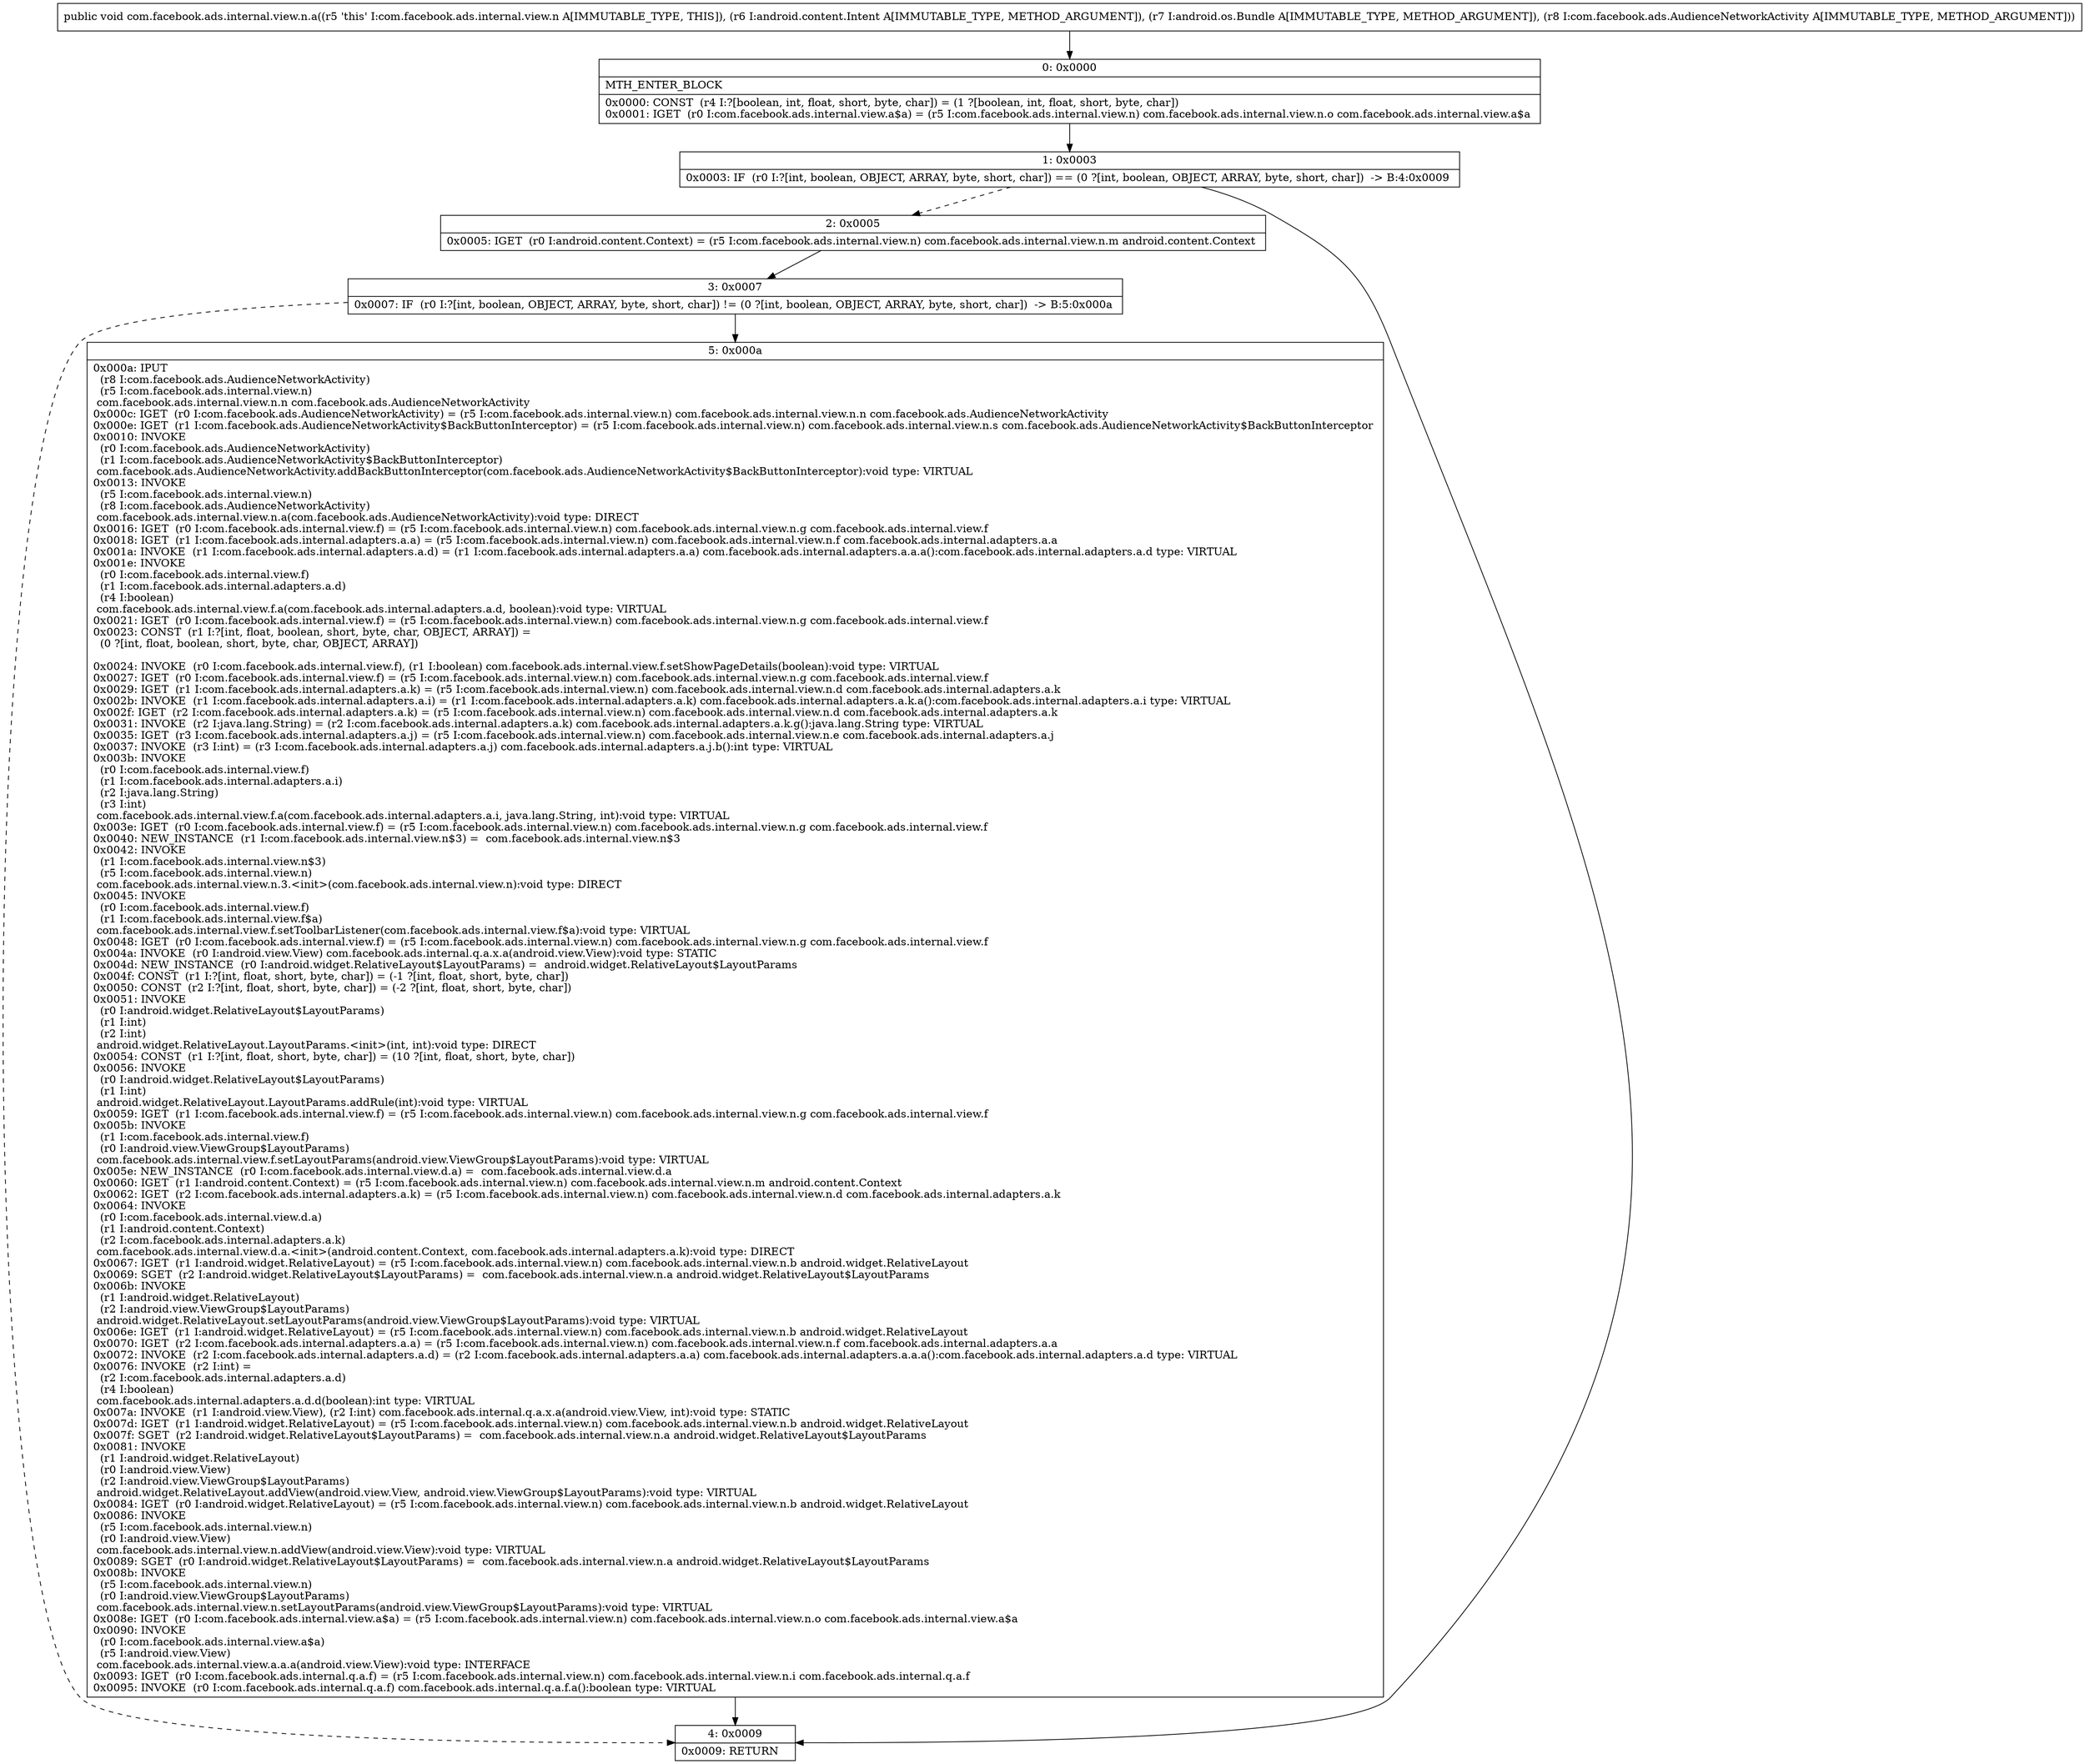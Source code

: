 digraph "CFG forcom.facebook.ads.internal.view.n.a(Landroid\/content\/Intent;Landroid\/os\/Bundle;Lcom\/facebook\/ads\/AudienceNetworkActivity;)V" {
Node_0 [shape=record,label="{0\:\ 0x0000|MTH_ENTER_BLOCK\l|0x0000: CONST  (r4 I:?[boolean, int, float, short, byte, char]) = (1 ?[boolean, int, float, short, byte, char]) \l0x0001: IGET  (r0 I:com.facebook.ads.internal.view.a$a) = (r5 I:com.facebook.ads.internal.view.n) com.facebook.ads.internal.view.n.o com.facebook.ads.internal.view.a$a \l}"];
Node_1 [shape=record,label="{1\:\ 0x0003|0x0003: IF  (r0 I:?[int, boolean, OBJECT, ARRAY, byte, short, char]) == (0 ?[int, boolean, OBJECT, ARRAY, byte, short, char])  \-\> B:4:0x0009 \l}"];
Node_2 [shape=record,label="{2\:\ 0x0005|0x0005: IGET  (r0 I:android.content.Context) = (r5 I:com.facebook.ads.internal.view.n) com.facebook.ads.internal.view.n.m android.content.Context \l}"];
Node_3 [shape=record,label="{3\:\ 0x0007|0x0007: IF  (r0 I:?[int, boolean, OBJECT, ARRAY, byte, short, char]) != (0 ?[int, boolean, OBJECT, ARRAY, byte, short, char])  \-\> B:5:0x000a \l}"];
Node_4 [shape=record,label="{4\:\ 0x0009|0x0009: RETURN   \l}"];
Node_5 [shape=record,label="{5\:\ 0x000a|0x000a: IPUT  \l  (r8 I:com.facebook.ads.AudienceNetworkActivity)\l  (r5 I:com.facebook.ads.internal.view.n)\l com.facebook.ads.internal.view.n.n com.facebook.ads.AudienceNetworkActivity \l0x000c: IGET  (r0 I:com.facebook.ads.AudienceNetworkActivity) = (r5 I:com.facebook.ads.internal.view.n) com.facebook.ads.internal.view.n.n com.facebook.ads.AudienceNetworkActivity \l0x000e: IGET  (r1 I:com.facebook.ads.AudienceNetworkActivity$BackButtonInterceptor) = (r5 I:com.facebook.ads.internal.view.n) com.facebook.ads.internal.view.n.s com.facebook.ads.AudienceNetworkActivity$BackButtonInterceptor \l0x0010: INVOKE  \l  (r0 I:com.facebook.ads.AudienceNetworkActivity)\l  (r1 I:com.facebook.ads.AudienceNetworkActivity$BackButtonInterceptor)\l com.facebook.ads.AudienceNetworkActivity.addBackButtonInterceptor(com.facebook.ads.AudienceNetworkActivity$BackButtonInterceptor):void type: VIRTUAL \l0x0013: INVOKE  \l  (r5 I:com.facebook.ads.internal.view.n)\l  (r8 I:com.facebook.ads.AudienceNetworkActivity)\l com.facebook.ads.internal.view.n.a(com.facebook.ads.AudienceNetworkActivity):void type: DIRECT \l0x0016: IGET  (r0 I:com.facebook.ads.internal.view.f) = (r5 I:com.facebook.ads.internal.view.n) com.facebook.ads.internal.view.n.g com.facebook.ads.internal.view.f \l0x0018: IGET  (r1 I:com.facebook.ads.internal.adapters.a.a) = (r5 I:com.facebook.ads.internal.view.n) com.facebook.ads.internal.view.n.f com.facebook.ads.internal.adapters.a.a \l0x001a: INVOKE  (r1 I:com.facebook.ads.internal.adapters.a.d) = (r1 I:com.facebook.ads.internal.adapters.a.a) com.facebook.ads.internal.adapters.a.a.a():com.facebook.ads.internal.adapters.a.d type: VIRTUAL \l0x001e: INVOKE  \l  (r0 I:com.facebook.ads.internal.view.f)\l  (r1 I:com.facebook.ads.internal.adapters.a.d)\l  (r4 I:boolean)\l com.facebook.ads.internal.view.f.a(com.facebook.ads.internal.adapters.a.d, boolean):void type: VIRTUAL \l0x0021: IGET  (r0 I:com.facebook.ads.internal.view.f) = (r5 I:com.facebook.ads.internal.view.n) com.facebook.ads.internal.view.n.g com.facebook.ads.internal.view.f \l0x0023: CONST  (r1 I:?[int, float, boolean, short, byte, char, OBJECT, ARRAY]) = \l  (0 ?[int, float, boolean, short, byte, char, OBJECT, ARRAY])\l \l0x0024: INVOKE  (r0 I:com.facebook.ads.internal.view.f), (r1 I:boolean) com.facebook.ads.internal.view.f.setShowPageDetails(boolean):void type: VIRTUAL \l0x0027: IGET  (r0 I:com.facebook.ads.internal.view.f) = (r5 I:com.facebook.ads.internal.view.n) com.facebook.ads.internal.view.n.g com.facebook.ads.internal.view.f \l0x0029: IGET  (r1 I:com.facebook.ads.internal.adapters.a.k) = (r5 I:com.facebook.ads.internal.view.n) com.facebook.ads.internal.view.n.d com.facebook.ads.internal.adapters.a.k \l0x002b: INVOKE  (r1 I:com.facebook.ads.internal.adapters.a.i) = (r1 I:com.facebook.ads.internal.adapters.a.k) com.facebook.ads.internal.adapters.a.k.a():com.facebook.ads.internal.adapters.a.i type: VIRTUAL \l0x002f: IGET  (r2 I:com.facebook.ads.internal.adapters.a.k) = (r5 I:com.facebook.ads.internal.view.n) com.facebook.ads.internal.view.n.d com.facebook.ads.internal.adapters.a.k \l0x0031: INVOKE  (r2 I:java.lang.String) = (r2 I:com.facebook.ads.internal.adapters.a.k) com.facebook.ads.internal.adapters.a.k.g():java.lang.String type: VIRTUAL \l0x0035: IGET  (r3 I:com.facebook.ads.internal.adapters.a.j) = (r5 I:com.facebook.ads.internal.view.n) com.facebook.ads.internal.view.n.e com.facebook.ads.internal.adapters.a.j \l0x0037: INVOKE  (r3 I:int) = (r3 I:com.facebook.ads.internal.adapters.a.j) com.facebook.ads.internal.adapters.a.j.b():int type: VIRTUAL \l0x003b: INVOKE  \l  (r0 I:com.facebook.ads.internal.view.f)\l  (r1 I:com.facebook.ads.internal.adapters.a.i)\l  (r2 I:java.lang.String)\l  (r3 I:int)\l com.facebook.ads.internal.view.f.a(com.facebook.ads.internal.adapters.a.i, java.lang.String, int):void type: VIRTUAL \l0x003e: IGET  (r0 I:com.facebook.ads.internal.view.f) = (r5 I:com.facebook.ads.internal.view.n) com.facebook.ads.internal.view.n.g com.facebook.ads.internal.view.f \l0x0040: NEW_INSTANCE  (r1 I:com.facebook.ads.internal.view.n$3) =  com.facebook.ads.internal.view.n$3 \l0x0042: INVOKE  \l  (r1 I:com.facebook.ads.internal.view.n$3)\l  (r5 I:com.facebook.ads.internal.view.n)\l com.facebook.ads.internal.view.n.3.\<init\>(com.facebook.ads.internal.view.n):void type: DIRECT \l0x0045: INVOKE  \l  (r0 I:com.facebook.ads.internal.view.f)\l  (r1 I:com.facebook.ads.internal.view.f$a)\l com.facebook.ads.internal.view.f.setToolbarListener(com.facebook.ads.internal.view.f$a):void type: VIRTUAL \l0x0048: IGET  (r0 I:com.facebook.ads.internal.view.f) = (r5 I:com.facebook.ads.internal.view.n) com.facebook.ads.internal.view.n.g com.facebook.ads.internal.view.f \l0x004a: INVOKE  (r0 I:android.view.View) com.facebook.ads.internal.q.a.x.a(android.view.View):void type: STATIC \l0x004d: NEW_INSTANCE  (r0 I:android.widget.RelativeLayout$LayoutParams) =  android.widget.RelativeLayout$LayoutParams \l0x004f: CONST  (r1 I:?[int, float, short, byte, char]) = (\-1 ?[int, float, short, byte, char]) \l0x0050: CONST  (r2 I:?[int, float, short, byte, char]) = (\-2 ?[int, float, short, byte, char]) \l0x0051: INVOKE  \l  (r0 I:android.widget.RelativeLayout$LayoutParams)\l  (r1 I:int)\l  (r2 I:int)\l android.widget.RelativeLayout.LayoutParams.\<init\>(int, int):void type: DIRECT \l0x0054: CONST  (r1 I:?[int, float, short, byte, char]) = (10 ?[int, float, short, byte, char]) \l0x0056: INVOKE  \l  (r0 I:android.widget.RelativeLayout$LayoutParams)\l  (r1 I:int)\l android.widget.RelativeLayout.LayoutParams.addRule(int):void type: VIRTUAL \l0x0059: IGET  (r1 I:com.facebook.ads.internal.view.f) = (r5 I:com.facebook.ads.internal.view.n) com.facebook.ads.internal.view.n.g com.facebook.ads.internal.view.f \l0x005b: INVOKE  \l  (r1 I:com.facebook.ads.internal.view.f)\l  (r0 I:android.view.ViewGroup$LayoutParams)\l com.facebook.ads.internal.view.f.setLayoutParams(android.view.ViewGroup$LayoutParams):void type: VIRTUAL \l0x005e: NEW_INSTANCE  (r0 I:com.facebook.ads.internal.view.d.a) =  com.facebook.ads.internal.view.d.a \l0x0060: IGET  (r1 I:android.content.Context) = (r5 I:com.facebook.ads.internal.view.n) com.facebook.ads.internal.view.n.m android.content.Context \l0x0062: IGET  (r2 I:com.facebook.ads.internal.adapters.a.k) = (r5 I:com.facebook.ads.internal.view.n) com.facebook.ads.internal.view.n.d com.facebook.ads.internal.adapters.a.k \l0x0064: INVOKE  \l  (r0 I:com.facebook.ads.internal.view.d.a)\l  (r1 I:android.content.Context)\l  (r2 I:com.facebook.ads.internal.adapters.a.k)\l com.facebook.ads.internal.view.d.a.\<init\>(android.content.Context, com.facebook.ads.internal.adapters.a.k):void type: DIRECT \l0x0067: IGET  (r1 I:android.widget.RelativeLayout) = (r5 I:com.facebook.ads.internal.view.n) com.facebook.ads.internal.view.n.b android.widget.RelativeLayout \l0x0069: SGET  (r2 I:android.widget.RelativeLayout$LayoutParams) =  com.facebook.ads.internal.view.n.a android.widget.RelativeLayout$LayoutParams \l0x006b: INVOKE  \l  (r1 I:android.widget.RelativeLayout)\l  (r2 I:android.view.ViewGroup$LayoutParams)\l android.widget.RelativeLayout.setLayoutParams(android.view.ViewGroup$LayoutParams):void type: VIRTUAL \l0x006e: IGET  (r1 I:android.widget.RelativeLayout) = (r5 I:com.facebook.ads.internal.view.n) com.facebook.ads.internal.view.n.b android.widget.RelativeLayout \l0x0070: IGET  (r2 I:com.facebook.ads.internal.adapters.a.a) = (r5 I:com.facebook.ads.internal.view.n) com.facebook.ads.internal.view.n.f com.facebook.ads.internal.adapters.a.a \l0x0072: INVOKE  (r2 I:com.facebook.ads.internal.adapters.a.d) = (r2 I:com.facebook.ads.internal.adapters.a.a) com.facebook.ads.internal.adapters.a.a.a():com.facebook.ads.internal.adapters.a.d type: VIRTUAL \l0x0076: INVOKE  (r2 I:int) = \l  (r2 I:com.facebook.ads.internal.adapters.a.d)\l  (r4 I:boolean)\l com.facebook.ads.internal.adapters.a.d.d(boolean):int type: VIRTUAL \l0x007a: INVOKE  (r1 I:android.view.View), (r2 I:int) com.facebook.ads.internal.q.a.x.a(android.view.View, int):void type: STATIC \l0x007d: IGET  (r1 I:android.widget.RelativeLayout) = (r5 I:com.facebook.ads.internal.view.n) com.facebook.ads.internal.view.n.b android.widget.RelativeLayout \l0x007f: SGET  (r2 I:android.widget.RelativeLayout$LayoutParams) =  com.facebook.ads.internal.view.n.a android.widget.RelativeLayout$LayoutParams \l0x0081: INVOKE  \l  (r1 I:android.widget.RelativeLayout)\l  (r0 I:android.view.View)\l  (r2 I:android.view.ViewGroup$LayoutParams)\l android.widget.RelativeLayout.addView(android.view.View, android.view.ViewGroup$LayoutParams):void type: VIRTUAL \l0x0084: IGET  (r0 I:android.widget.RelativeLayout) = (r5 I:com.facebook.ads.internal.view.n) com.facebook.ads.internal.view.n.b android.widget.RelativeLayout \l0x0086: INVOKE  \l  (r5 I:com.facebook.ads.internal.view.n)\l  (r0 I:android.view.View)\l com.facebook.ads.internal.view.n.addView(android.view.View):void type: VIRTUAL \l0x0089: SGET  (r0 I:android.widget.RelativeLayout$LayoutParams) =  com.facebook.ads.internal.view.n.a android.widget.RelativeLayout$LayoutParams \l0x008b: INVOKE  \l  (r5 I:com.facebook.ads.internal.view.n)\l  (r0 I:android.view.ViewGroup$LayoutParams)\l com.facebook.ads.internal.view.n.setLayoutParams(android.view.ViewGroup$LayoutParams):void type: VIRTUAL \l0x008e: IGET  (r0 I:com.facebook.ads.internal.view.a$a) = (r5 I:com.facebook.ads.internal.view.n) com.facebook.ads.internal.view.n.o com.facebook.ads.internal.view.a$a \l0x0090: INVOKE  \l  (r0 I:com.facebook.ads.internal.view.a$a)\l  (r5 I:android.view.View)\l com.facebook.ads.internal.view.a.a.a(android.view.View):void type: INTERFACE \l0x0093: IGET  (r0 I:com.facebook.ads.internal.q.a.f) = (r5 I:com.facebook.ads.internal.view.n) com.facebook.ads.internal.view.n.i com.facebook.ads.internal.q.a.f \l0x0095: INVOKE  (r0 I:com.facebook.ads.internal.q.a.f) com.facebook.ads.internal.q.a.f.a():boolean type: VIRTUAL \l}"];
MethodNode[shape=record,label="{public void com.facebook.ads.internal.view.n.a((r5 'this' I:com.facebook.ads.internal.view.n A[IMMUTABLE_TYPE, THIS]), (r6 I:android.content.Intent A[IMMUTABLE_TYPE, METHOD_ARGUMENT]), (r7 I:android.os.Bundle A[IMMUTABLE_TYPE, METHOD_ARGUMENT]), (r8 I:com.facebook.ads.AudienceNetworkActivity A[IMMUTABLE_TYPE, METHOD_ARGUMENT])) }"];
MethodNode -> Node_0;
Node_0 -> Node_1;
Node_1 -> Node_2[style=dashed];
Node_1 -> Node_4;
Node_2 -> Node_3;
Node_3 -> Node_4[style=dashed];
Node_3 -> Node_5;
Node_5 -> Node_4;
}

